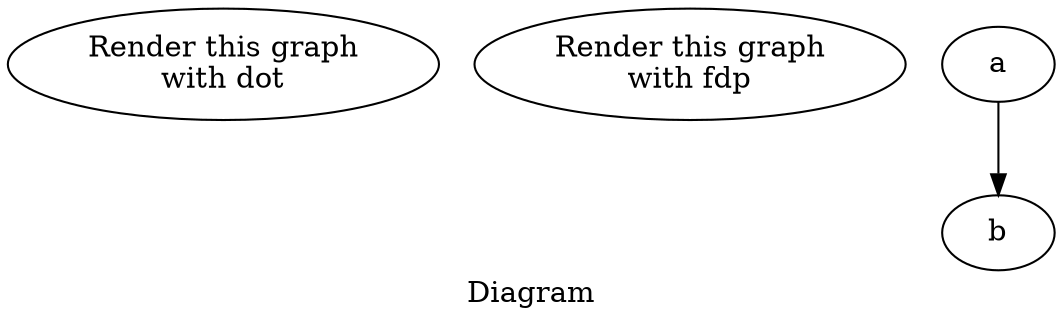digraph G {
  graph [label="Diagram"];
  graph_dot [label="Render this graph\nwith dot", URL="javascript: render('index.gv','dot')"];
  graph_fdp [label="Render this graph\nwith fdp", URL="javascript: render('index.gv','fdp')"];
  a -> b;
}
